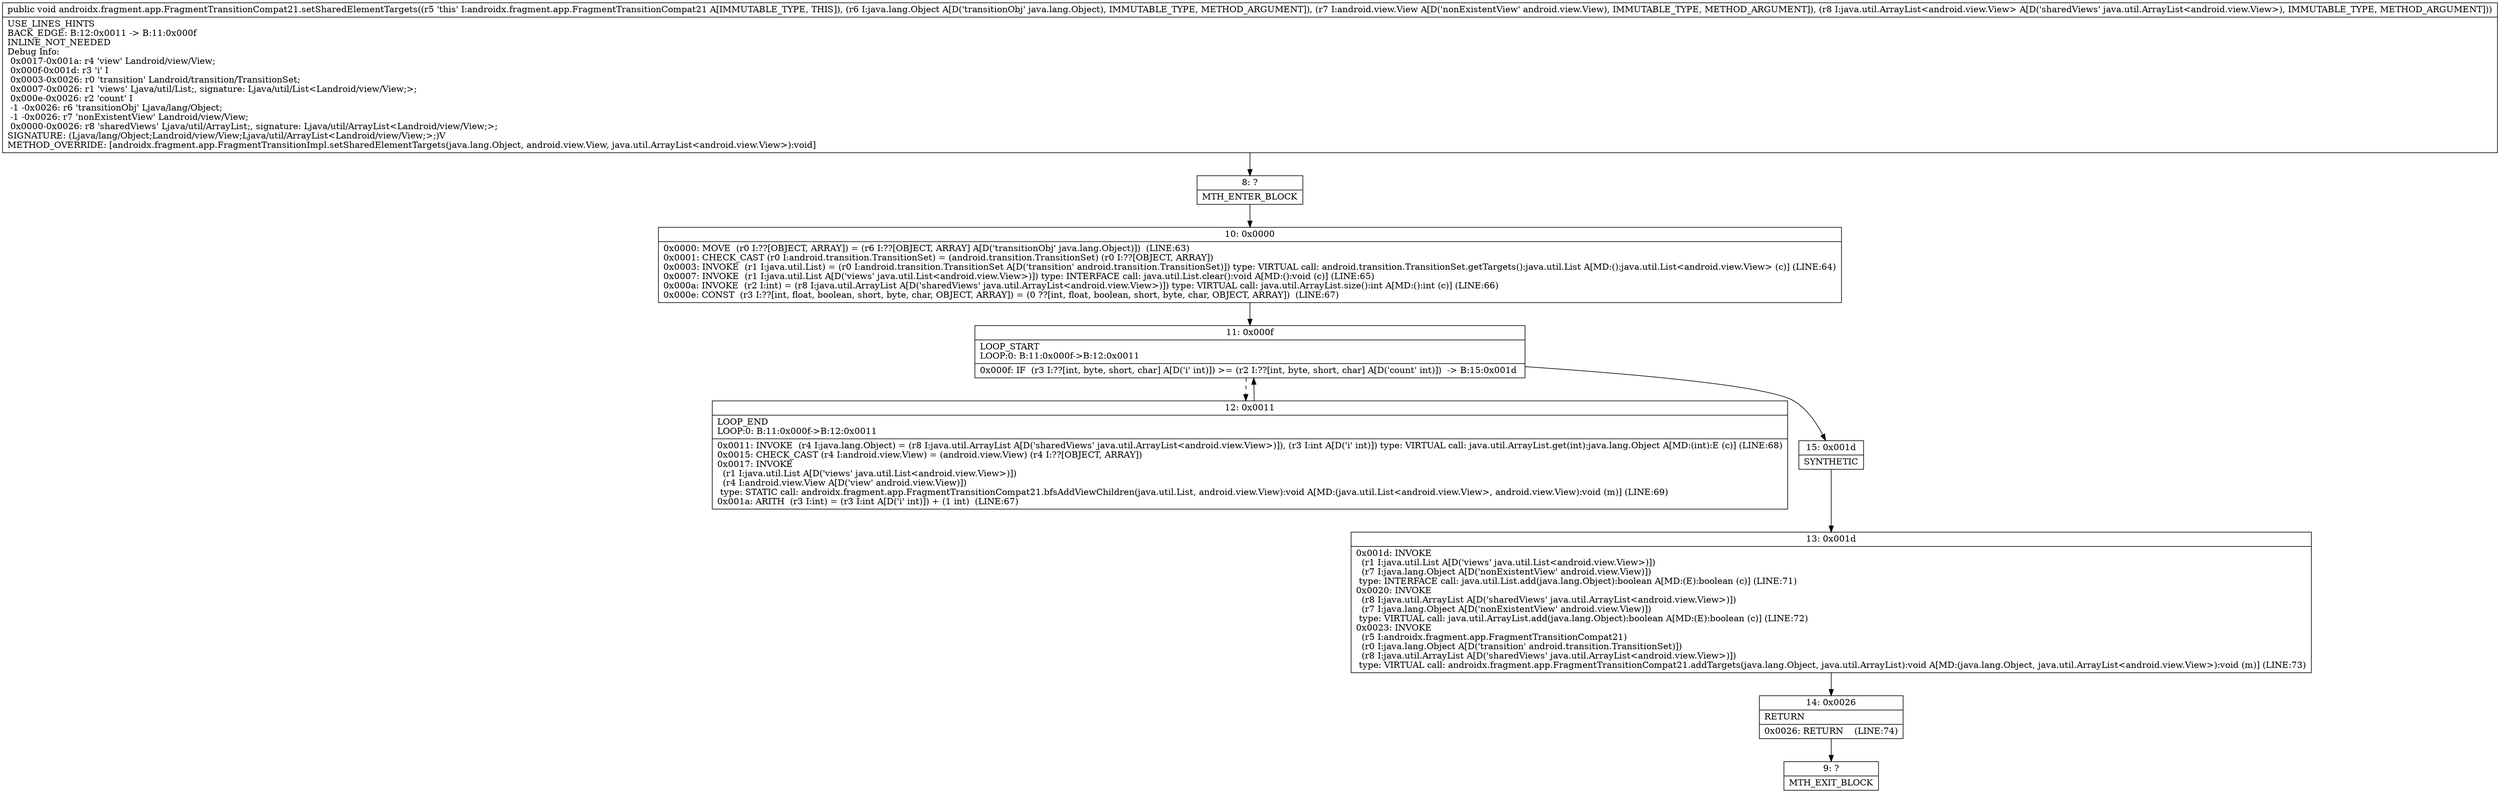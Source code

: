 digraph "CFG forandroidx.fragment.app.FragmentTransitionCompat21.setSharedElementTargets(Ljava\/lang\/Object;Landroid\/view\/View;Ljava\/util\/ArrayList;)V" {
Node_8 [shape=record,label="{8\:\ ?|MTH_ENTER_BLOCK\l}"];
Node_10 [shape=record,label="{10\:\ 0x0000|0x0000: MOVE  (r0 I:??[OBJECT, ARRAY]) = (r6 I:??[OBJECT, ARRAY] A[D('transitionObj' java.lang.Object)])  (LINE:63)\l0x0001: CHECK_CAST (r0 I:android.transition.TransitionSet) = (android.transition.TransitionSet) (r0 I:??[OBJECT, ARRAY]) \l0x0003: INVOKE  (r1 I:java.util.List) = (r0 I:android.transition.TransitionSet A[D('transition' android.transition.TransitionSet)]) type: VIRTUAL call: android.transition.TransitionSet.getTargets():java.util.List A[MD:():java.util.List\<android.view.View\> (c)] (LINE:64)\l0x0007: INVOKE  (r1 I:java.util.List A[D('views' java.util.List\<android.view.View\>)]) type: INTERFACE call: java.util.List.clear():void A[MD:():void (c)] (LINE:65)\l0x000a: INVOKE  (r2 I:int) = (r8 I:java.util.ArrayList A[D('sharedViews' java.util.ArrayList\<android.view.View\>)]) type: VIRTUAL call: java.util.ArrayList.size():int A[MD:():int (c)] (LINE:66)\l0x000e: CONST  (r3 I:??[int, float, boolean, short, byte, char, OBJECT, ARRAY]) = (0 ??[int, float, boolean, short, byte, char, OBJECT, ARRAY])  (LINE:67)\l}"];
Node_11 [shape=record,label="{11\:\ 0x000f|LOOP_START\lLOOP:0: B:11:0x000f\-\>B:12:0x0011\l|0x000f: IF  (r3 I:??[int, byte, short, char] A[D('i' int)]) \>= (r2 I:??[int, byte, short, char] A[D('count' int)])  \-\> B:15:0x001d \l}"];
Node_12 [shape=record,label="{12\:\ 0x0011|LOOP_END\lLOOP:0: B:11:0x000f\-\>B:12:0x0011\l|0x0011: INVOKE  (r4 I:java.lang.Object) = (r8 I:java.util.ArrayList A[D('sharedViews' java.util.ArrayList\<android.view.View\>)]), (r3 I:int A[D('i' int)]) type: VIRTUAL call: java.util.ArrayList.get(int):java.lang.Object A[MD:(int):E (c)] (LINE:68)\l0x0015: CHECK_CAST (r4 I:android.view.View) = (android.view.View) (r4 I:??[OBJECT, ARRAY]) \l0x0017: INVOKE  \l  (r1 I:java.util.List A[D('views' java.util.List\<android.view.View\>)])\l  (r4 I:android.view.View A[D('view' android.view.View)])\l type: STATIC call: androidx.fragment.app.FragmentTransitionCompat21.bfsAddViewChildren(java.util.List, android.view.View):void A[MD:(java.util.List\<android.view.View\>, android.view.View):void (m)] (LINE:69)\l0x001a: ARITH  (r3 I:int) = (r3 I:int A[D('i' int)]) + (1 int)  (LINE:67)\l}"];
Node_15 [shape=record,label="{15\:\ 0x001d|SYNTHETIC\l}"];
Node_13 [shape=record,label="{13\:\ 0x001d|0x001d: INVOKE  \l  (r1 I:java.util.List A[D('views' java.util.List\<android.view.View\>)])\l  (r7 I:java.lang.Object A[D('nonExistentView' android.view.View)])\l type: INTERFACE call: java.util.List.add(java.lang.Object):boolean A[MD:(E):boolean (c)] (LINE:71)\l0x0020: INVOKE  \l  (r8 I:java.util.ArrayList A[D('sharedViews' java.util.ArrayList\<android.view.View\>)])\l  (r7 I:java.lang.Object A[D('nonExistentView' android.view.View)])\l type: VIRTUAL call: java.util.ArrayList.add(java.lang.Object):boolean A[MD:(E):boolean (c)] (LINE:72)\l0x0023: INVOKE  \l  (r5 I:androidx.fragment.app.FragmentTransitionCompat21)\l  (r0 I:java.lang.Object A[D('transition' android.transition.TransitionSet)])\l  (r8 I:java.util.ArrayList A[D('sharedViews' java.util.ArrayList\<android.view.View\>)])\l type: VIRTUAL call: androidx.fragment.app.FragmentTransitionCompat21.addTargets(java.lang.Object, java.util.ArrayList):void A[MD:(java.lang.Object, java.util.ArrayList\<android.view.View\>):void (m)] (LINE:73)\l}"];
Node_14 [shape=record,label="{14\:\ 0x0026|RETURN\l|0x0026: RETURN    (LINE:74)\l}"];
Node_9 [shape=record,label="{9\:\ ?|MTH_EXIT_BLOCK\l}"];
MethodNode[shape=record,label="{public void androidx.fragment.app.FragmentTransitionCompat21.setSharedElementTargets((r5 'this' I:androidx.fragment.app.FragmentTransitionCompat21 A[IMMUTABLE_TYPE, THIS]), (r6 I:java.lang.Object A[D('transitionObj' java.lang.Object), IMMUTABLE_TYPE, METHOD_ARGUMENT]), (r7 I:android.view.View A[D('nonExistentView' android.view.View), IMMUTABLE_TYPE, METHOD_ARGUMENT]), (r8 I:java.util.ArrayList\<android.view.View\> A[D('sharedViews' java.util.ArrayList\<android.view.View\>), IMMUTABLE_TYPE, METHOD_ARGUMENT]))  | USE_LINES_HINTS\lBACK_EDGE: B:12:0x0011 \-\> B:11:0x000f\lINLINE_NOT_NEEDED\lDebug Info:\l  0x0017\-0x001a: r4 'view' Landroid\/view\/View;\l  0x000f\-0x001d: r3 'i' I\l  0x0003\-0x0026: r0 'transition' Landroid\/transition\/TransitionSet;\l  0x0007\-0x0026: r1 'views' Ljava\/util\/List;, signature: Ljava\/util\/List\<Landroid\/view\/View;\>;\l  0x000e\-0x0026: r2 'count' I\l  \-1 \-0x0026: r6 'transitionObj' Ljava\/lang\/Object;\l  \-1 \-0x0026: r7 'nonExistentView' Landroid\/view\/View;\l  0x0000\-0x0026: r8 'sharedViews' Ljava\/util\/ArrayList;, signature: Ljava\/util\/ArrayList\<Landroid\/view\/View;\>;\lSIGNATURE: (Ljava\/lang\/Object;Landroid\/view\/View;Ljava\/util\/ArrayList\<Landroid\/view\/View;\>;)V\lMETHOD_OVERRIDE: [androidx.fragment.app.FragmentTransitionImpl.setSharedElementTargets(java.lang.Object, android.view.View, java.util.ArrayList\<android.view.View\>):void]\l}"];
MethodNode -> Node_8;Node_8 -> Node_10;
Node_10 -> Node_11;
Node_11 -> Node_12[style=dashed];
Node_11 -> Node_15;
Node_12 -> Node_11;
Node_15 -> Node_13;
Node_13 -> Node_14;
Node_14 -> Node_9;
}


